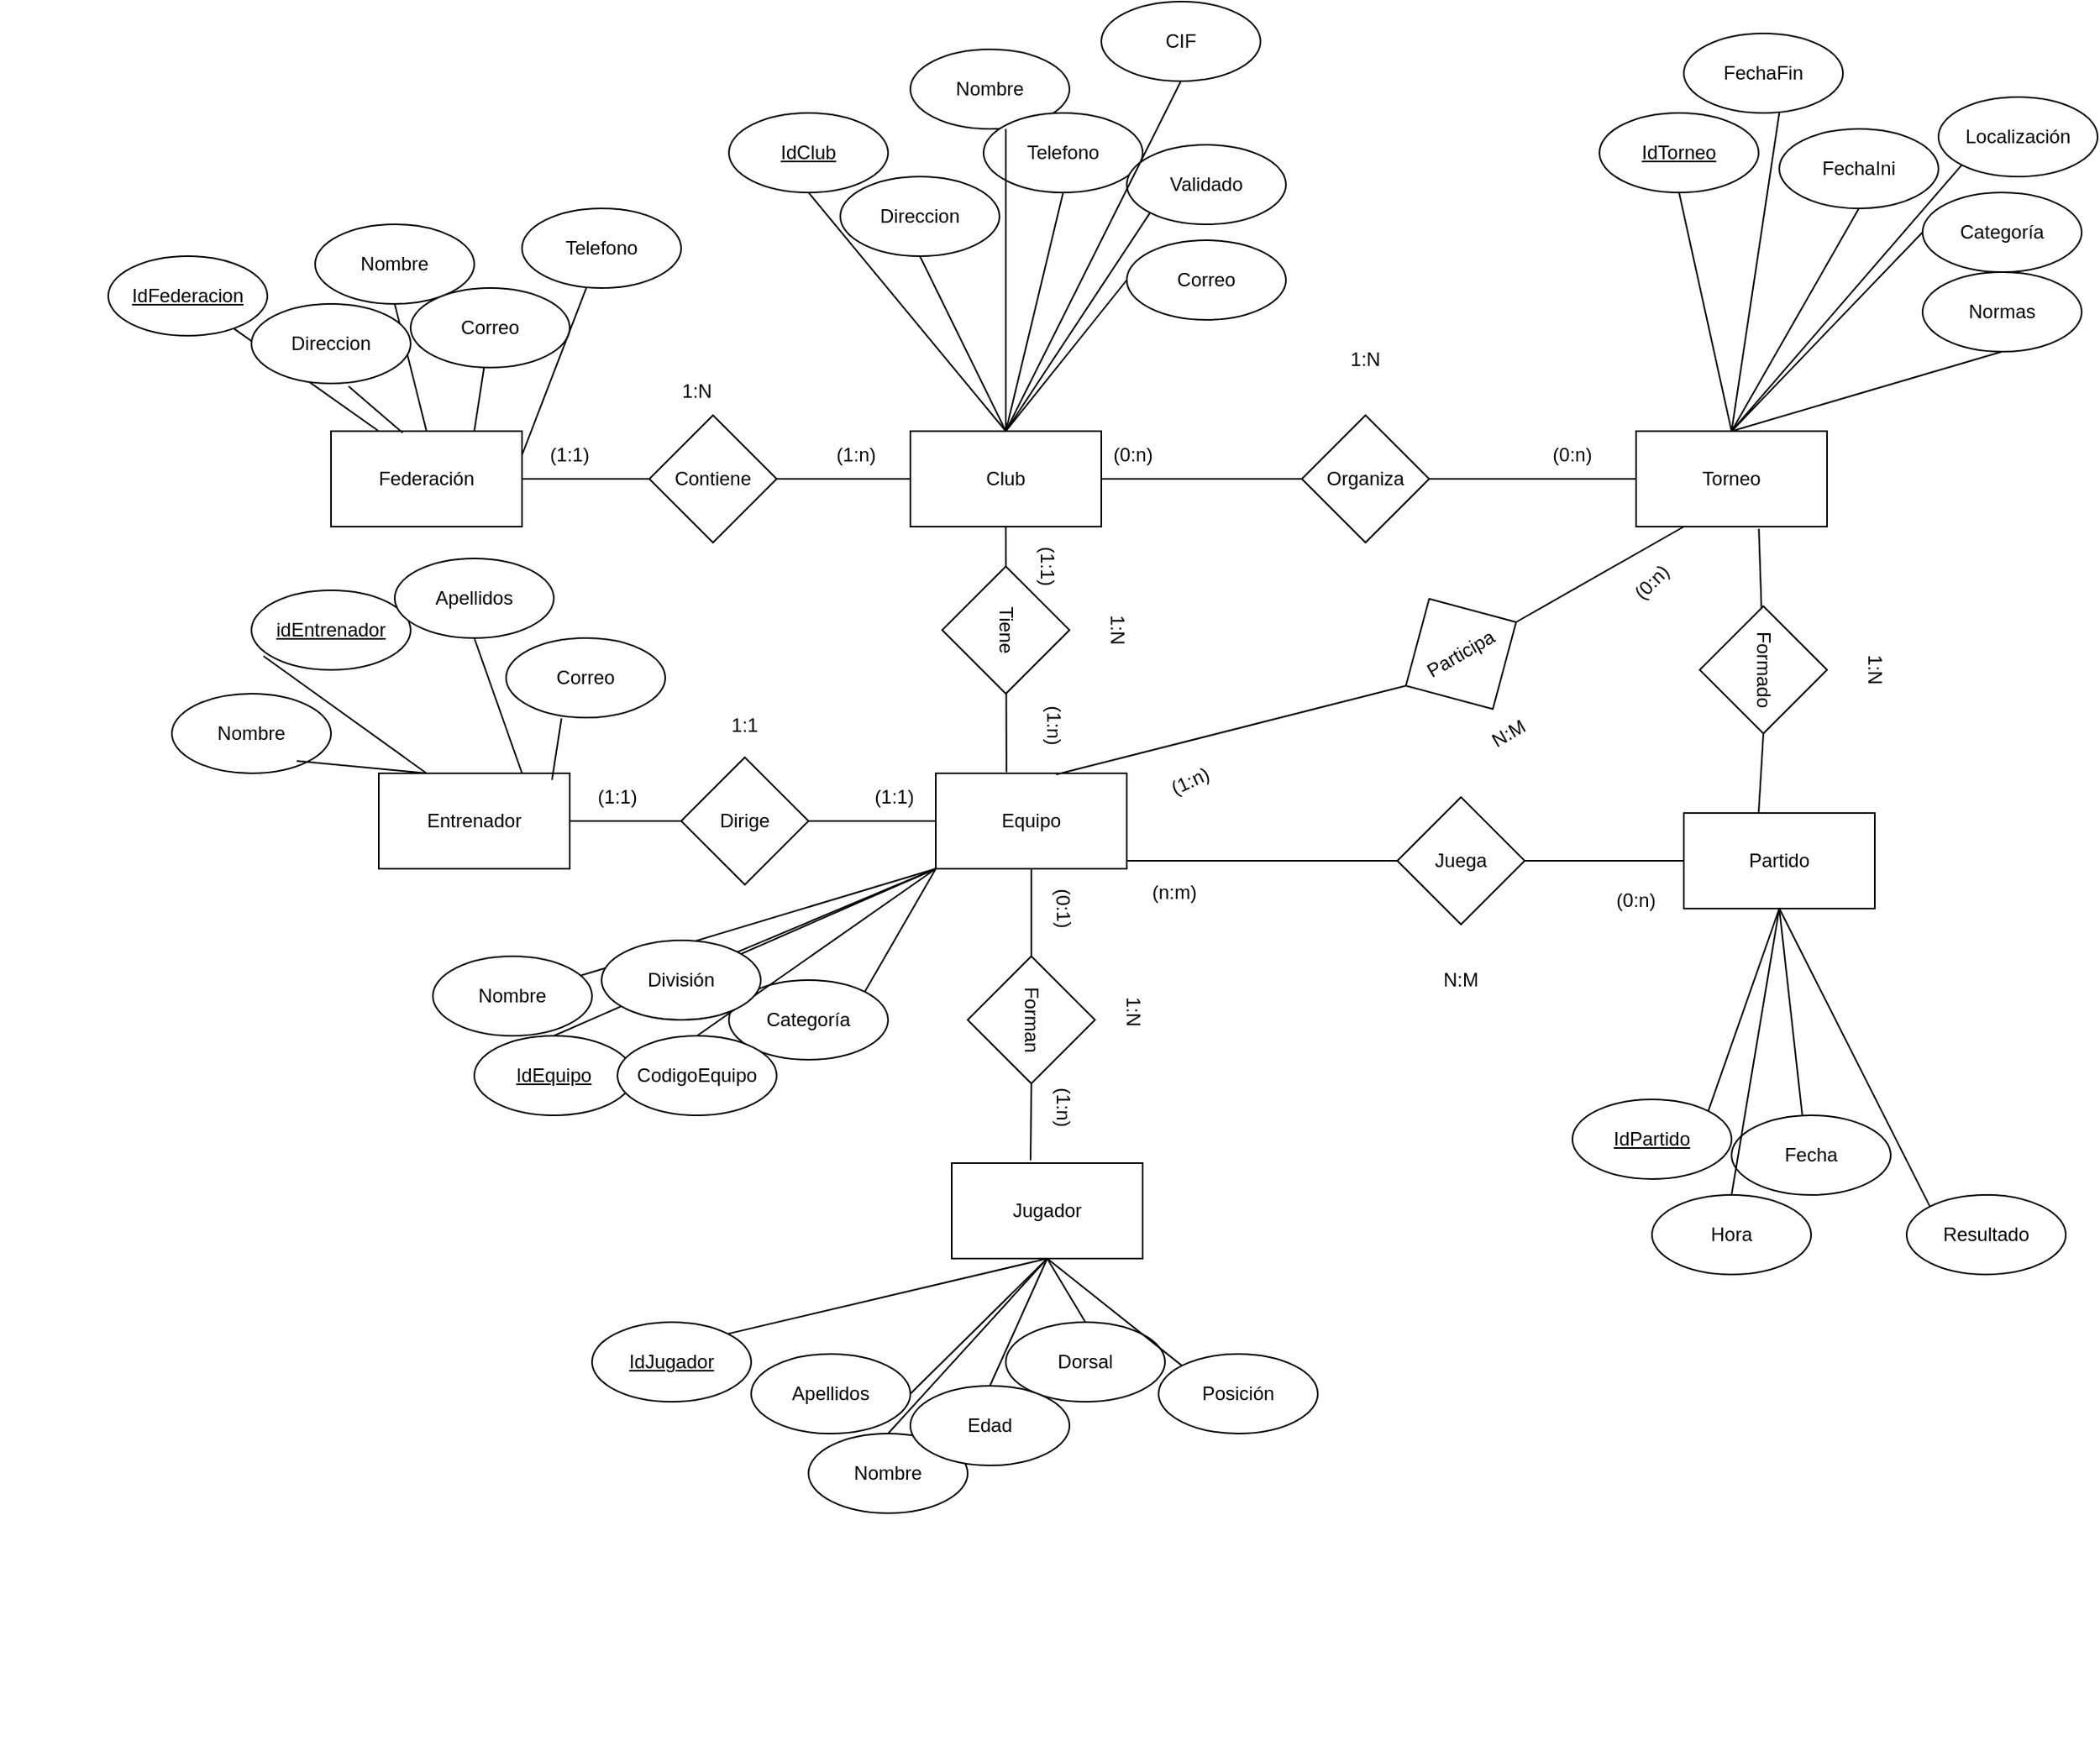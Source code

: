 <mxfile version="28.2.7">
  <diagram name="Página-1" id="42-V9xi4SYNsx4r_9grk">
    <mxGraphModel dx="2657" dy="1922" grid="1" gridSize="10" guides="1" tooltips="1" connect="1" arrows="1" fold="1" page="1" pageScale="1" pageWidth="827" pageHeight="1169" math="0" shadow="0">
      <root>
        <mxCell id="0" />
        <mxCell id="1" parent="0" />
        <mxCell id="3J5FbJV3vqm6lLi7jXm8-5" value="Club" style="rounded=0;whiteSpace=wrap;html=1;" parent="1" vertex="1">
          <mxGeometry x="294" y="30" width="120" height="60" as="geometry" />
        </mxCell>
        <mxCell id="3J5FbJV3vqm6lLi7jXm8-6" value="Torneo" style="rounded=0;whiteSpace=wrap;html=1;" parent="1" vertex="1">
          <mxGeometry x="750" y="30" width="120" height="60" as="geometry" />
        </mxCell>
        <mxCell id="3J5FbJV3vqm6lLi7jXm8-7" value="Federación" style="rounded=0;whiteSpace=wrap;html=1;" parent="1" vertex="1">
          <mxGeometry x="-70" y="30" width="120" height="60" as="geometry" />
        </mxCell>
        <mxCell id="3J5FbJV3vqm6lLi7jXm8-9" value="" style="endArrow=none;html=1;rounded=0;entryX=0.5;entryY=1;entryDx=0;entryDy=0;exitX=0.5;exitY=0;exitDx=0;exitDy=0;" parent="1" source="3J5FbJV3vqm6lLi7jXm8-6" target="3J5FbJV3vqm6lLi7jXm8-10" edge="1">
          <mxGeometry width="50" height="50" relative="1" as="geometry">
            <mxPoint x="280" y="340" as="sourcePoint" />
            <mxPoint x="270" y="240" as="targetPoint" />
          </mxGeometry>
        </mxCell>
        <mxCell id="3J5FbJV3vqm6lLi7jXm8-10" value="Normas" style="ellipse;whiteSpace=wrap;html=1;" parent="1" vertex="1">
          <mxGeometry x="930" y="-70" width="100" height="50" as="geometry" />
        </mxCell>
        <mxCell id="3J5FbJV3vqm6lLi7jXm8-11" value="" style="endArrow=none;html=1;rounded=0;entryX=0.5;entryY=1;entryDx=0;entryDy=0;exitX=0.5;exitY=0;exitDx=0;exitDy=0;" parent="1" source="3J5FbJV3vqm6lLi7jXm8-6" target="3J5FbJV3vqm6lLi7jXm8-12" edge="1">
          <mxGeometry width="50" height="50" relative="1" as="geometry">
            <mxPoint x="730" y="30" as="sourcePoint" />
            <mxPoint x="380" y="250" as="targetPoint" />
          </mxGeometry>
        </mxCell>
        <mxCell id="3J5FbJV3vqm6lLi7jXm8-12" value="FechaIni" style="ellipse;whiteSpace=wrap;html=1;" parent="1" vertex="1">
          <mxGeometry x="840" y="-160" width="100" height="50" as="geometry" />
        </mxCell>
        <mxCell id="3J5FbJV3vqm6lLi7jXm8-15" value="" style="endArrow=none;html=1;rounded=0;exitX=0.5;exitY=0;exitDx=0;exitDy=0;entryX=0;entryY=1;entryDx=0;entryDy=0;" parent="1" source="3J5FbJV3vqm6lLi7jXm8-6" target="3J5FbJV3vqm6lLi7jXm8-16" edge="1">
          <mxGeometry width="50" height="50" relative="1" as="geometry">
            <mxPoint x="340" y="360" as="sourcePoint" />
            <mxPoint x="450" y="280" as="targetPoint" />
          </mxGeometry>
        </mxCell>
        <mxCell id="NyAmRuKAntcfQHbQOcb_-1" value="" style="endArrow=none;html=1;rounded=0;exitX=0.5;exitY=0;exitDx=0;exitDy=0;entryX=0.5;entryY=1;entryDx=0;entryDy=0;" parent="1" source="3J5FbJV3vqm6lLi7jXm8-6" target="NyAmRuKAntcfQHbQOcb_-2" edge="1">
          <mxGeometry width="50" height="50" relative="1" as="geometry">
            <mxPoint x="270" y="360" as="sourcePoint" />
            <mxPoint x="210" y="200" as="targetPoint" />
          </mxGeometry>
        </mxCell>
        <mxCell id="NyAmRuKAntcfQHbQOcb_-2" value="&lt;u&gt;IdTorneo&lt;/u&gt;" style="ellipse;whiteSpace=wrap;html=1;" parent="1" vertex="1">
          <mxGeometry x="727" y="-170" width="100" height="50" as="geometry" />
        </mxCell>
        <mxCell id="NyAmRuKAntcfQHbQOcb_-3" value="&lt;u&gt;IdFederacion&lt;/u&gt;" style="ellipse;whiteSpace=wrap;html=1;" parent="1" vertex="1">
          <mxGeometry x="-210" y="-80" width="100" height="50" as="geometry" />
        </mxCell>
        <mxCell id="NyAmRuKAntcfQHbQOcb_-4" value="" style="endArrow=none;html=1;rounded=0;entryX=0.25;entryY=0;entryDx=0;entryDy=0;" parent="1" source="NyAmRuKAntcfQHbQOcb_-3" target="3J5FbJV3vqm6lLi7jXm8-7" edge="1">
          <mxGeometry width="50" height="50" relative="1" as="geometry">
            <mxPoint x="480" y="57" as="sourcePoint" />
            <mxPoint x="547" y="20" as="targetPoint" />
          </mxGeometry>
        </mxCell>
        <mxCell id="NyAmRuKAntcfQHbQOcb_-5" value="" style="endArrow=none;html=1;rounded=0;exitX=0.5;exitY=0;exitDx=0;exitDy=0;entryX=0.5;entryY=1;entryDx=0;entryDy=0;" parent="1" source="3J5FbJV3vqm6lLi7jXm8-7" target="NyAmRuKAntcfQHbQOcb_-6" edge="1">
          <mxGeometry width="50" height="50" relative="1" as="geometry">
            <mxPoint x="580" y="40" as="sourcePoint" />
            <mxPoint x="640" y="-80" as="targetPoint" />
          </mxGeometry>
        </mxCell>
        <mxCell id="NyAmRuKAntcfQHbQOcb_-6" value="Nombre" style="ellipse;whiteSpace=wrap;html=1;" parent="1" vertex="1">
          <mxGeometry x="-80" y="-100" width="100" height="50" as="geometry" />
        </mxCell>
        <mxCell id="NyAmRuKAntcfQHbQOcb_-7" value="Correo" style="ellipse;whiteSpace=wrap;html=1;" parent="1" vertex="1">
          <mxGeometry x="-20" y="-60" width="100" height="50" as="geometry" />
        </mxCell>
        <mxCell id="NyAmRuKAntcfQHbQOcb_-8" value="Telefono" style="ellipse;whiteSpace=wrap;html=1;" parent="1" vertex="1">
          <mxGeometry x="50" y="-110" width="100" height="50" as="geometry" />
        </mxCell>
        <mxCell id="NyAmRuKAntcfQHbQOcb_-9" value="Direccion" style="ellipse;whiteSpace=wrap;html=1;" parent="1" vertex="1">
          <mxGeometry x="-120" y="-50" width="100" height="50" as="geometry" />
        </mxCell>
        <mxCell id="NyAmRuKAntcfQHbQOcb_-10" value="" style="endArrow=none;html=1;rounded=0;exitX=0.75;exitY=0;exitDx=0;exitDy=0;" parent="1" source="3J5FbJV3vqm6lLi7jXm8-7" target="NyAmRuKAntcfQHbQOcb_-7" edge="1">
          <mxGeometry width="50" height="50" relative="1" as="geometry">
            <mxPoint x="640" y="40" as="sourcePoint" />
            <mxPoint x="680" y="-100" as="targetPoint" />
          </mxGeometry>
        </mxCell>
        <mxCell id="NyAmRuKAntcfQHbQOcb_-11" value="" style="endArrow=none;html=1;rounded=0;exitX=0.375;exitY=0.017;exitDx=0;exitDy=0;entryX=0.61;entryY=1.036;entryDx=0;entryDy=0;exitPerimeter=0;entryPerimeter=0;" parent="1" source="3J5FbJV3vqm6lLi7jXm8-7" target="NyAmRuKAntcfQHbQOcb_-9" edge="1">
          <mxGeometry width="50" height="50" relative="1" as="geometry">
            <mxPoint x="640" y="170" as="sourcePoint" />
            <mxPoint x="680" y="30" as="targetPoint" />
          </mxGeometry>
        </mxCell>
        <mxCell id="NyAmRuKAntcfQHbQOcb_-12" value="" style="endArrow=none;html=1;rounded=0;exitX=1;exitY=0.25;exitDx=0;exitDy=0;" parent="1" source="3J5FbJV3vqm6lLi7jXm8-7" target="NyAmRuKAntcfQHbQOcb_-8" edge="1">
          <mxGeometry width="50" height="50" relative="1" as="geometry">
            <mxPoint x="770" y="270" as="sourcePoint" />
            <mxPoint x="810" y="130" as="targetPoint" />
          </mxGeometry>
        </mxCell>
        <mxCell id="NyAmRuKAntcfQHbQOcb_-14" value="&lt;u&gt;IdClub&lt;/u&gt;" style="ellipse;whiteSpace=wrap;html=1;" parent="1" vertex="1">
          <mxGeometry x="180" y="-170" width="100" height="50" as="geometry" />
        </mxCell>
        <mxCell id="NyAmRuKAntcfQHbQOcb_-15" value="Nombre" style="ellipse;whiteSpace=wrap;html=1;" parent="1" vertex="1">
          <mxGeometry x="294" y="-210" width="100" height="50" as="geometry" />
        </mxCell>
        <mxCell id="NyAmRuKAntcfQHbQOcb_-16" value="CIF" style="ellipse;whiteSpace=wrap;html=1;" parent="1" vertex="1">
          <mxGeometry x="414" y="-240" width="100" height="50" as="geometry" />
        </mxCell>
        <mxCell id="NyAmRuKAntcfQHbQOcb_-17" value="Direccion" style="ellipse;whiteSpace=wrap;html=1;" parent="1" vertex="1">
          <mxGeometry x="250" y="-130" width="100" height="50" as="geometry" />
        </mxCell>
        <mxCell id="NyAmRuKAntcfQHbQOcb_-18" value="Correo" style="ellipse;whiteSpace=wrap;html=1;" parent="1" vertex="1">
          <mxGeometry x="430" y="-90" width="100" height="50" as="geometry" />
        </mxCell>
        <mxCell id="NyAmRuKAntcfQHbQOcb_-19" value="Telefono" style="ellipse;whiteSpace=wrap;html=1;" parent="1" vertex="1">
          <mxGeometry x="340" y="-170" width="100" height="50" as="geometry" />
        </mxCell>
        <mxCell id="NyAmRuKAntcfQHbQOcb_-20" value="Validado" style="ellipse;whiteSpace=wrap;html=1;" parent="1" vertex="1">
          <mxGeometry x="430" y="-150" width="100" height="50" as="geometry" />
        </mxCell>
        <mxCell id="NyAmRuKAntcfQHbQOcb_-21" value="" style="endArrow=none;html=1;rounded=0;exitX=0.5;exitY=1;exitDx=0;exitDy=0;entryX=0.5;entryY=0;entryDx=0;entryDy=0;" parent="1" source="NyAmRuKAntcfQHbQOcb_-14" target="3J5FbJV3vqm6lLi7jXm8-5" edge="1">
          <mxGeometry width="50" height="50" relative="1" as="geometry">
            <mxPoint x="350" y="457" as="sourcePoint" />
            <mxPoint x="447" y="450" as="targetPoint" />
          </mxGeometry>
        </mxCell>
        <mxCell id="NyAmRuKAntcfQHbQOcb_-22" value="" style="endArrow=none;html=1;rounded=0;exitX=0.5;exitY=1;exitDx=0;exitDy=0;entryX=0.5;entryY=0;entryDx=0;entryDy=0;" parent="1" source="NyAmRuKAntcfQHbQOcb_-17" target="3J5FbJV3vqm6lLi7jXm8-5" edge="1">
          <mxGeometry width="50" height="50" relative="1" as="geometry">
            <mxPoint x="530" y="427" as="sourcePoint" />
            <mxPoint x="627" y="420" as="targetPoint" />
          </mxGeometry>
        </mxCell>
        <mxCell id="NyAmRuKAntcfQHbQOcb_-23" value="" style="endArrow=none;html=1;rounded=0;exitX=0.5;exitY=0;exitDx=0;exitDy=0;entryX=0.6;entryY=1;entryDx=0;entryDy=0;entryPerimeter=0;" parent="1" source="3J5FbJV3vqm6lLi7jXm8-5" target="NyAmRuKAntcfQHbQOcb_-15" edge="1">
          <mxGeometry width="50" height="50" relative="1" as="geometry">
            <mxPoint x="640" y="297" as="sourcePoint" />
            <mxPoint x="737" y="290" as="targetPoint" />
          </mxGeometry>
        </mxCell>
        <mxCell id="NyAmRuKAntcfQHbQOcb_-24" value="" style="endArrow=none;html=1;rounded=0;exitX=0.5;exitY=0;exitDx=0;exitDy=0;entryX=0.5;entryY=1;entryDx=0;entryDy=0;" parent="1" source="3J5FbJV3vqm6lLi7jXm8-5" target="NyAmRuKAntcfQHbQOcb_-19" edge="1">
          <mxGeometry width="50" height="50" relative="1" as="geometry">
            <mxPoint x="650" y="537" as="sourcePoint" />
            <mxPoint x="747" y="530" as="targetPoint" />
          </mxGeometry>
        </mxCell>
        <mxCell id="NyAmRuKAntcfQHbQOcb_-25" value="" style="endArrow=none;html=1;rounded=0;exitX=0.5;exitY=0;exitDx=0;exitDy=0;entryX=0;entryY=1;entryDx=0;entryDy=0;" parent="1" source="3J5FbJV3vqm6lLi7jXm8-5" target="NyAmRuKAntcfQHbQOcb_-20" edge="1">
          <mxGeometry width="50" height="50" relative="1" as="geometry">
            <mxPoint x="610" y="537" as="sourcePoint" />
            <mxPoint x="707" y="530" as="targetPoint" />
          </mxGeometry>
        </mxCell>
        <mxCell id="NyAmRuKAntcfQHbQOcb_-26" value="" style="endArrow=none;html=1;rounded=0;exitX=0.5;exitY=0;exitDx=0;exitDy=0;entryX=0;entryY=0.5;entryDx=0;entryDy=0;" parent="1" source="3J5FbJV3vqm6lLi7jXm8-5" target="NyAmRuKAntcfQHbQOcb_-18" edge="1">
          <mxGeometry width="50" height="50" relative="1" as="geometry">
            <mxPoint x="740" y="457" as="sourcePoint" />
            <mxPoint x="837" y="450" as="targetPoint" />
          </mxGeometry>
        </mxCell>
        <mxCell id="NyAmRuKAntcfQHbQOcb_-27" value="" style="endArrow=none;html=1;rounded=0;exitX=0.5;exitY=0;exitDx=0;exitDy=0;entryX=0.5;entryY=1;entryDx=0;entryDy=0;" parent="1" source="3J5FbJV3vqm6lLi7jXm8-5" target="NyAmRuKAntcfQHbQOcb_-16" edge="1">
          <mxGeometry width="50" height="50" relative="1" as="geometry">
            <mxPoint x="810" y="477" as="sourcePoint" />
            <mxPoint x="907" y="470" as="targetPoint" />
          </mxGeometry>
        </mxCell>
        <mxCell id="NyAmRuKAntcfQHbQOcb_-29" value="Entrenador" style="rounded=0;whiteSpace=wrap;html=1;" parent="1" vertex="1">
          <mxGeometry x="-40" y="245" width="120" height="60" as="geometry" />
        </mxCell>
        <mxCell id="NyAmRuKAntcfQHbQOcb_-30" value="&lt;u&gt;idEntrenador&lt;/u&gt;" style="ellipse;whiteSpace=wrap;html=1;" parent="1" vertex="1">
          <mxGeometry x="-120" y="130" width="100" height="50" as="geometry" />
        </mxCell>
        <mxCell id="NyAmRuKAntcfQHbQOcb_-31" value="Nombre" style="ellipse;whiteSpace=wrap;html=1;" parent="1" vertex="1">
          <mxGeometry x="-170" y="195" width="100" height="50" as="geometry" />
        </mxCell>
        <mxCell id="NyAmRuKAntcfQHbQOcb_-33" value="Apellidos" style="ellipse;whiteSpace=wrap;html=1;" parent="1" vertex="1">
          <mxGeometry x="-30" y="110" width="100" height="50" as="geometry" />
        </mxCell>
        <mxCell id="NyAmRuKAntcfQHbQOcb_-34" value="Correo" style="ellipse;whiteSpace=wrap;html=1;" parent="1" vertex="1">
          <mxGeometry x="40" y="160" width="100" height="50" as="geometry" />
        </mxCell>
        <mxCell id="NyAmRuKAntcfQHbQOcb_-35" value="" style="endArrow=none;html=1;rounded=0;exitX=0.25;exitY=0;exitDx=0;exitDy=0;entryX=0.076;entryY=0.828;entryDx=0;entryDy=0;entryPerimeter=0;" parent="1" source="NyAmRuKAntcfQHbQOcb_-29" target="NyAmRuKAntcfQHbQOcb_-30" edge="1">
          <mxGeometry width="50" height="50" relative="1" as="geometry">
            <mxPoint x="350" y="607" as="sourcePoint" />
            <mxPoint x="447" y="600" as="targetPoint" />
          </mxGeometry>
        </mxCell>
        <mxCell id="NyAmRuKAntcfQHbQOcb_-36" value="" style="endArrow=none;html=1;rounded=0;exitX=0.75;exitY=0;exitDx=0;exitDy=0;entryX=0.5;entryY=1;entryDx=0;entryDy=0;" parent="1" source="NyAmRuKAntcfQHbQOcb_-29" target="NyAmRuKAntcfQHbQOcb_-33" edge="1">
          <mxGeometry width="50" height="50" relative="1" as="geometry">
            <mxPoint x="340" y="557" as="sourcePoint" />
            <mxPoint x="437" y="550" as="targetPoint" />
          </mxGeometry>
        </mxCell>
        <mxCell id="NyAmRuKAntcfQHbQOcb_-37" value="" style="endArrow=none;html=1;rounded=0;exitX=0.907;exitY=0.07;exitDx=0;exitDy=0;exitPerimeter=0;entryX=0.348;entryY=1.012;entryDx=0;entryDy=0;entryPerimeter=0;" parent="1" source="NyAmRuKAntcfQHbQOcb_-29" target="NyAmRuKAntcfQHbQOcb_-34" edge="1">
          <mxGeometry width="50" height="50" relative="1" as="geometry">
            <mxPoint x="470" y="627" as="sourcePoint" />
            <mxPoint x="567" y="620" as="targetPoint" />
          </mxGeometry>
        </mxCell>
        <mxCell id="NyAmRuKAntcfQHbQOcb_-38" value="" style="endArrow=none;html=1;rounded=0;exitX=0.784;exitY=0.844;exitDx=0;exitDy=0;exitPerimeter=0;entryX=0.25;entryY=0;entryDx=0;entryDy=0;" parent="1" source="NyAmRuKAntcfQHbQOcb_-31" target="NyAmRuKAntcfQHbQOcb_-29" edge="1">
          <mxGeometry width="50" height="50" relative="1" as="geometry">
            <mxPoint x="80" y="687" as="sourcePoint" />
            <mxPoint x="177" y="680" as="targetPoint" />
          </mxGeometry>
        </mxCell>
        <mxCell id="NyAmRuKAntcfQHbQOcb_-39" value="Equipo" style="rounded=0;whiteSpace=wrap;html=1;" parent="1" vertex="1">
          <mxGeometry x="310" y="245" width="120" height="60" as="geometry" />
        </mxCell>
        <mxCell id="NyAmRuKAntcfQHbQOcb_-41" value="&lt;u&gt;IdEquipo&lt;/u&gt;" style="ellipse;whiteSpace=wrap;html=1;" parent="1" vertex="1">
          <mxGeometry x="20" y="410" width="100" height="50" as="geometry" />
        </mxCell>
        <mxCell id="NyAmRuKAntcfQHbQOcb_-43" value="Nombre" style="ellipse;whiteSpace=wrap;html=1;" parent="1" vertex="1">
          <mxGeometry x="-6" y="360" width="100" height="50" as="geometry" />
        </mxCell>
        <mxCell id="NyAmRuKAntcfQHbQOcb_-44" value="Categoría" style="ellipse;whiteSpace=wrap;html=1;" parent="1" vertex="1">
          <mxGeometry x="180" y="375" width="100" height="50" as="geometry" />
        </mxCell>
        <mxCell id="NyAmRuKAntcfQHbQOcb_-46" value="CodigoEquipo" style="ellipse;whiteSpace=wrap;html=1;" parent="1" vertex="1">
          <mxGeometry x="110" y="410" width="100" height="50" as="geometry" />
        </mxCell>
        <mxCell id="NyAmRuKAntcfQHbQOcb_-47" value="" style="endArrow=none;html=1;rounded=0;exitX=0.5;exitY=0;exitDx=0;exitDy=0;entryX=0;entryY=1;entryDx=0;entryDy=0;" parent="1" source="NyAmRuKAntcfQHbQOcb_-41" target="NyAmRuKAntcfQHbQOcb_-39" edge="1">
          <mxGeometry width="50" height="50" relative="1" as="geometry">
            <mxPoint x="620" y="480" as="sourcePoint" />
            <mxPoint x="682" y="557" as="targetPoint" />
          </mxGeometry>
        </mxCell>
        <mxCell id="NyAmRuKAntcfQHbQOcb_-49" value="" style="endArrow=none;html=1;rounded=0;entryX=0.5;entryY=0;entryDx=0;entryDy=0;exitX=0;exitY=1;exitDx=0;exitDy=0;" parent="1" source="NyAmRuKAntcfQHbQOcb_-39" target="NyAmRuKAntcfQHbQOcb_-46" edge="1">
          <mxGeometry width="50" height="50" relative="1" as="geometry">
            <mxPoint x="660" y="240" as="sourcePoint" />
            <mxPoint x="792" y="647" as="targetPoint" />
          </mxGeometry>
        </mxCell>
        <mxCell id="NyAmRuKAntcfQHbQOcb_-50" value="" style="endArrow=none;html=1;rounded=0;exitX=0;exitY=1;exitDx=0;exitDy=0;entryX=1;entryY=0;entryDx=0;entryDy=0;" parent="1" source="NyAmRuKAntcfQHbQOcb_-39" target="NyAmRuKAntcfQHbQOcb_-45" edge="1">
          <mxGeometry width="50" height="50" relative="1" as="geometry">
            <mxPoint x="740" y="620" as="sourcePoint" />
            <mxPoint x="802" y="697" as="targetPoint" />
          </mxGeometry>
        </mxCell>
        <mxCell id="NyAmRuKAntcfQHbQOcb_-53" value="Categoría" style="ellipse;whiteSpace=wrap;html=1;" parent="1" vertex="1">
          <mxGeometry x="930" y="-120" width="100" height="50" as="geometry" />
        </mxCell>
        <mxCell id="NyAmRuKAntcfQHbQOcb_-54" value="" style="endArrow=none;html=1;rounded=0;entryX=0.5;entryY=0;entryDx=0;entryDy=0;exitX=0;exitY=0.5;exitDx=0;exitDy=0;" parent="1" source="NyAmRuKAntcfQHbQOcb_-53" target="3J5FbJV3vqm6lLi7jXm8-6" edge="1">
          <mxGeometry width="50" height="50" relative="1" as="geometry">
            <mxPoint x="940" y="-100" as="sourcePoint" />
            <mxPoint x="10" y="340" as="targetPoint" />
          </mxGeometry>
        </mxCell>
        <mxCell id="NyAmRuKAntcfQHbQOcb_-55" value="Partido" style="rounded=0;whiteSpace=wrap;html=1;" parent="1" vertex="1">
          <mxGeometry x="780" y="270" width="120" height="60" as="geometry" />
        </mxCell>
        <mxCell id="NyAmRuKAntcfQHbQOcb_-56" value="Jugador" style="rounded=0;whiteSpace=wrap;html=1;" parent="1" vertex="1">
          <mxGeometry x="320" y="490" width="120" height="60" as="geometry" />
        </mxCell>
        <mxCell id="NyAmRuKAntcfQHbQOcb_-58" value="Nombre" style="ellipse;whiteSpace=wrap;html=1;" parent="1" vertex="1">
          <mxGeometry x="230" y="660" width="100" height="50" as="geometry" />
        </mxCell>
        <mxCell id="NyAmRuKAntcfQHbQOcb_-59" value="Apellidos" style="ellipse;whiteSpace=wrap;html=1;" parent="1" vertex="1">
          <mxGeometry x="194" y="610" width="100" height="50" as="geometry" />
        </mxCell>
        <mxCell id="NyAmRuKAntcfQHbQOcb_-60" value="Dorsal" style="ellipse;whiteSpace=wrap;html=1;" parent="1" vertex="1">
          <mxGeometry x="354" y="590" width="100" height="50" as="geometry" />
        </mxCell>
        <mxCell id="NyAmRuKAntcfQHbQOcb_-61" value="Posición" style="ellipse;whiteSpace=wrap;html=1;" parent="1" vertex="1">
          <mxGeometry x="450" y="610" width="100" height="50" as="geometry" />
        </mxCell>
        <mxCell id="NyAmRuKAntcfQHbQOcb_-62" value="&lt;u&gt;IdJugador&lt;/u&gt;" style="ellipse;whiteSpace=wrap;html=1;" parent="1" vertex="1">
          <mxGeometry x="94" y="590" width="100" height="50" as="geometry" />
        </mxCell>
        <mxCell id="NyAmRuKAntcfQHbQOcb_-63" value="Edad" style="ellipse;whiteSpace=wrap;html=1;" parent="1" vertex="1">
          <mxGeometry x="294" y="630" width="100" height="50" as="geometry" />
        </mxCell>
        <mxCell id="NyAmRuKAntcfQHbQOcb_-64" value="" style="endArrow=none;html=1;rounded=0;exitX=0.5;exitY=0;exitDx=0;exitDy=0;entryX=0.5;entryY=1;entryDx=0;entryDy=0;" parent="1" source="NyAmRuKAntcfQHbQOcb_-60" target="NyAmRuKAntcfQHbQOcb_-56" edge="1">
          <mxGeometry width="50" height="50" relative="1" as="geometry">
            <mxPoint x="-10" y="450" as="sourcePoint" />
            <mxPoint x="-160" y="630" as="targetPoint" />
          </mxGeometry>
        </mxCell>
        <mxCell id="NyAmRuKAntcfQHbQOcb_-65" value="" style="endArrow=none;html=1;rounded=0;exitX=0;exitY=0;exitDx=0;exitDy=0;entryX=0.5;entryY=1;entryDx=0;entryDy=0;" parent="1" source="NyAmRuKAntcfQHbQOcb_-61" target="NyAmRuKAntcfQHbQOcb_-56" edge="1">
          <mxGeometry width="50" height="50" relative="1" as="geometry">
            <mxPoint x="10" y="690" as="sourcePoint" />
            <mxPoint x="-100" y="620" as="targetPoint" />
          </mxGeometry>
        </mxCell>
        <mxCell id="NyAmRuKAntcfQHbQOcb_-66" value="" style="endArrow=none;html=1;rounded=0;exitX=0.5;exitY=0;exitDx=0;exitDy=0;" parent="1" source="NyAmRuKAntcfQHbQOcb_-58" edge="1">
          <mxGeometry width="50" height="50" relative="1" as="geometry">
            <mxPoint x="50" y="710" as="sourcePoint" />
            <mxPoint x="380" y="550" as="targetPoint" />
          </mxGeometry>
        </mxCell>
        <mxCell id="NyAmRuKAntcfQHbQOcb_-70" value="" style="endArrow=none;html=1;rounded=0;exitX=1;exitY=0.5;exitDx=0;exitDy=0;" parent="1" source="NyAmRuKAntcfQHbQOcb_-59" edge="1">
          <mxGeometry width="50" height="50" relative="1" as="geometry">
            <mxPoint x="10" y="710" as="sourcePoint" />
            <mxPoint x="380" y="550" as="targetPoint" />
          </mxGeometry>
        </mxCell>
        <mxCell id="NyAmRuKAntcfQHbQOcb_-71" value="" style="endArrow=none;html=1;rounded=0;exitX=1;exitY=0;exitDx=0;exitDy=0;entryX=0.5;entryY=1;entryDx=0;entryDy=0;" parent="1" source="NyAmRuKAntcfQHbQOcb_-62" target="NyAmRuKAntcfQHbQOcb_-56" edge="1">
          <mxGeometry width="50" height="50" relative="1" as="geometry">
            <mxPoint x="70" y="730" as="sourcePoint" />
            <mxPoint x="-40" y="660" as="targetPoint" />
          </mxGeometry>
        </mxCell>
        <mxCell id="NyAmRuKAntcfQHbQOcb_-72" value="" style="endArrow=none;html=1;rounded=0;exitX=0.5;exitY=1;exitDx=0;exitDy=0;entryX=0.5;entryY=0;entryDx=0;entryDy=0;" parent="1" source="NyAmRuKAntcfQHbQOcb_-56" target="NyAmRuKAntcfQHbQOcb_-63" edge="1">
          <mxGeometry width="50" height="50" relative="1" as="geometry">
            <mxPoint x="-330" y="480" as="sourcePoint" />
            <mxPoint x="-440" y="410" as="targetPoint" />
          </mxGeometry>
        </mxCell>
        <mxCell id="MXZDYFPnPLO7YS_QE3Bd-1" value="&lt;u&gt;IdPartido&lt;/u&gt;" style="ellipse;whiteSpace=wrap;html=1;" parent="1" vertex="1">
          <mxGeometry x="710" y="450" width="100" height="50" as="geometry" />
        </mxCell>
        <mxCell id="MXZDYFPnPLO7YS_QE3Bd-3" value="" style="endArrow=none;html=1;rounded=0;exitX=0.5;exitY=1;exitDx=0;exitDy=0;entryX=1;entryY=0;entryDx=0;entryDy=0;" parent="1" source="NyAmRuKAntcfQHbQOcb_-55" target="MXZDYFPnPLO7YS_QE3Bd-1" edge="1">
          <mxGeometry width="50" height="50" relative="1" as="geometry">
            <mxPoint x="-220" y="310" as="sourcePoint" />
            <mxPoint x="-330" y="240" as="targetPoint" />
          </mxGeometry>
        </mxCell>
        <mxCell id="MXZDYFPnPLO7YS_QE3Bd-4" value="" style="endArrow=none;html=1;rounded=0;entryX=0.5;entryY=1;entryDx=0;entryDy=0;exitX=0.5;exitY=1;exitDx=0;exitDy=0;" parent="1" source="MXZDYFPnPLO7YS_QE3Bd-5" target="NyAmRuKAntcfQHbQOcb_-55" edge="1">
          <mxGeometry width="50" height="50" relative="1" as="geometry">
            <mxPoint x="-210" y="210" as="sourcePoint" />
            <mxPoint x="-190" y="220" as="targetPoint" />
          </mxGeometry>
        </mxCell>
        <mxCell id="MXZDYFPnPLO7YS_QE3Bd-5" value="Fecha" style="ellipse;whiteSpace=wrap;html=1;" parent="1" vertex="1">
          <mxGeometry x="810" y="460" width="100" height="50" as="geometry" />
        </mxCell>
        <mxCell id="MXZDYFPnPLO7YS_QE3Bd-6" value="Hora" style="ellipse;whiteSpace=wrap;html=1;" parent="1" vertex="1">
          <mxGeometry x="760" y="510" width="100" height="50" as="geometry" />
        </mxCell>
        <mxCell id="MXZDYFPnPLO7YS_QE3Bd-7" value="Resultado" style="ellipse;whiteSpace=wrap;html=1;" parent="1" vertex="1">
          <mxGeometry x="920" y="510" width="100" height="50" as="geometry" />
        </mxCell>
        <mxCell id="MXZDYFPnPLO7YS_QE3Bd-8" value="" style="endArrow=none;html=1;rounded=0;exitX=0.5;exitY=1;exitDx=0;exitDy=0;entryX=0;entryY=0;entryDx=0;entryDy=0;" parent="1" source="NyAmRuKAntcfQHbQOcb_-55" target="MXZDYFPnPLO7YS_QE3Bd-7" edge="1">
          <mxGeometry width="50" height="50" relative="1" as="geometry">
            <mxPoint x="-275" y="310" as="sourcePoint" />
            <mxPoint x="-370" y="223" as="targetPoint" />
          </mxGeometry>
        </mxCell>
        <mxCell id="MXZDYFPnPLO7YS_QE3Bd-9" value="" style="endArrow=none;html=1;rounded=0;exitX=0.5;exitY=0;exitDx=0;exitDy=0;entryX=0.5;entryY=1;entryDx=0;entryDy=0;" parent="1" source="MXZDYFPnPLO7YS_QE3Bd-6" target="NyAmRuKAntcfQHbQOcb_-55" edge="1">
          <mxGeometry width="50" height="50" relative="1" as="geometry">
            <mxPoint x="85" y="350" as="sourcePoint" />
            <mxPoint x="-120" y="260" as="targetPoint" />
          </mxGeometry>
        </mxCell>
        <mxCell id="MXZDYFPnPLO7YS_QE3Bd-22" style="edgeStyle=orthogonalEdgeStyle;rounded=0;orthogonalLoop=1;jettySize=auto;html=1;exitX=0.5;exitY=1;exitDx=0;exitDy=0;" parent="1" edge="1">
          <mxGeometry relative="1" as="geometry">
            <mxPoint x="-270" y="850" as="sourcePoint" />
            <mxPoint x="-270" y="850" as="targetPoint" />
          </mxGeometry>
        </mxCell>
        <mxCell id="MXZDYFPnPLO7YS_QE3Bd-24" value="" style="endArrow=none;html=1;rounded=0;exitX=1;exitY=0.5;exitDx=0;exitDy=0;entryX=0;entryY=0.5;entryDx=0;entryDy=0;" parent="1" source="MXZDYFPnPLO7YS_QE3Bd-25" target="3J5FbJV3vqm6lLi7jXm8-5" edge="1">
          <mxGeometry width="50" height="50" relative="1" as="geometry">
            <mxPoint x="410" y="260" as="sourcePoint" />
            <mxPoint x="460" y="210" as="targetPoint" />
          </mxGeometry>
        </mxCell>
        <mxCell id="MXZDYFPnPLO7YS_QE3Bd-26" value="" style="endArrow=none;html=1;rounded=0;exitX=1;exitY=0.5;exitDx=0;exitDy=0;entryX=0;entryY=0.5;entryDx=0;entryDy=0;" parent="1" source="3J5FbJV3vqm6lLi7jXm8-7" target="MXZDYFPnPLO7YS_QE3Bd-25" edge="1">
          <mxGeometry width="50" height="50" relative="1" as="geometry">
            <mxPoint x="50" y="60" as="sourcePoint" />
            <mxPoint x="294" y="60" as="targetPoint" />
          </mxGeometry>
        </mxCell>
        <mxCell id="MXZDYFPnPLO7YS_QE3Bd-25" value="Contiene" style="rhombus;whiteSpace=wrap;html=1;" parent="1" vertex="1">
          <mxGeometry x="130" y="20" width="80" height="80" as="geometry" />
        </mxCell>
        <mxCell id="MXZDYFPnPLO7YS_QE3Bd-27" value="1:N" style="text;html=1;whiteSpace=wrap;strokeColor=none;fillColor=none;align=center;verticalAlign=middle;rounded=0;" parent="1" vertex="1">
          <mxGeometry x="130" y="-10" width="60" height="30" as="geometry" />
        </mxCell>
        <mxCell id="MXZDYFPnPLO7YS_QE3Bd-28" value="" style="endArrow=none;html=1;rounded=0;exitX=0.5;exitY=0;exitDx=0;exitDy=0;entryX=0.6;entryY=1;entryDx=0;entryDy=0;entryPerimeter=0;" parent="1" source="3J5FbJV3vqm6lLi7jXm8-6" target="3J5FbJV3vqm6lLi7jXm8-14" edge="1">
          <mxGeometry width="50" height="50" relative="1" as="geometry">
            <mxPoint x="-140" y="420" as="sourcePoint" />
            <mxPoint y="290" as="targetPoint" />
          </mxGeometry>
        </mxCell>
        <mxCell id="3J5FbJV3vqm6lLi7jXm8-14" value="FechaFin" style="ellipse;whiteSpace=wrap;html=1;" parent="1" vertex="1">
          <mxGeometry x="780" y="-220" width="100" height="50" as="geometry" />
        </mxCell>
        <mxCell id="MXZDYFPnPLO7YS_QE3Bd-38" value="" style="endArrow=none;html=1;rounded=0;entryX=0;entryY=1;entryDx=0;entryDy=0;" parent="1" source="NyAmRuKAntcfQHbQOcb_-43" target="NyAmRuKAntcfQHbQOcb_-39" edge="1">
          <mxGeometry width="50" height="50" relative="1" as="geometry">
            <mxPoint x="827" y="227" as="sourcePoint" />
            <mxPoint x="430" y="245" as="targetPoint" />
          </mxGeometry>
        </mxCell>
        <mxCell id="NyAmRuKAntcfQHbQOcb_-45" value="División" style="ellipse;whiteSpace=wrap;html=1;" parent="1" vertex="1">
          <mxGeometry x="100" y="350" width="100" height="50" as="geometry" />
        </mxCell>
        <mxCell id="MXZDYFPnPLO7YS_QE3Bd-39" value="" style="endArrow=none;html=1;rounded=0;entryX=0.5;entryY=1;entryDx=0;entryDy=0;exitX=0.37;exitY=-0.013;exitDx=0;exitDy=0;exitPerimeter=0;" parent="1" source="NyAmRuKAntcfQHbQOcb_-39" target="3J5FbJV3vqm6lLi7jXm8-5" edge="1">
          <mxGeometry width="50" height="50" relative="1" as="geometry">
            <mxPoint x="410" y="160" as="sourcePoint" />
            <mxPoint x="460" y="110" as="targetPoint" />
          </mxGeometry>
        </mxCell>
        <mxCell id="MXZDYFPnPLO7YS_QE3Bd-40" value="Tiene" style="rhombus;whiteSpace=wrap;html=1;rotation=90;" parent="1" vertex="1">
          <mxGeometry x="314" y="115" width="80" height="80" as="geometry" />
        </mxCell>
        <mxCell id="MXZDYFPnPLO7YS_QE3Bd-41" value="1:N" style="text;html=1;whiteSpace=wrap;strokeColor=none;fillColor=none;align=center;verticalAlign=middle;rounded=0;rotation=90;" parent="1" vertex="1">
          <mxGeometry x="394" y="140" width="60" height="30" as="geometry" />
        </mxCell>
        <mxCell id="MXZDYFPnPLO7YS_QE3Bd-44" value="" style="endArrow=none;html=1;rounded=0;exitX=1;exitY=0.5;exitDx=0;exitDy=0;entryX=0;entryY=0.5;entryDx=0;entryDy=0;" parent="1" source="MXZDYFPnPLO7YS_QE3Bd-46" target="NyAmRuKAntcfQHbQOcb_-39" edge="1">
          <mxGeometry width="50" height="50" relative="1" as="geometry">
            <mxPoint x="410" y="260" as="sourcePoint" />
            <mxPoint x="460" y="210" as="targetPoint" />
          </mxGeometry>
        </mxCell>
        <mxCell id="MXZDYFPnPLO7YS_QE3Bd-45" value="1:1" style="text;html=1;whiteSpace=wrap;strokeColor=none;fillColor=none;align=center;verticalAlign=middle;rounded=0;" parent="1" vertex="1">
          <mxGeometry x="160" y="200" width="60" height="30" as="geometry" />
        </mxCell>
        <mxCell id="MXZDYFPnPLO7YS_QE3Bd-49" value="" style="endArrow=none;html=1;rounded=0;exitX=1;exitY=0.5;exitDx=0;exitDy=0;entryX=0;entryY=0.5;entryDx=0;entryDy=0;" parent="1" source="NyAmRuKAntcfQHbQOcb_-29" target="MXZDYFPnPLO7YS_QE3Bd-46" edge="1">
          <mxGeometry width="50" height="50" relative="1" as="geometry">
            <mxPoint x="80" y="275" as="sourcePoint" />
            <mxPoint x="310" y="275" as="targetPoint" />
          </mxGeometry>
        </mxCell>
        <mxCell id="MXZDYFPnPLO7YS_QE3Bd-46" value="Dirige" style="rhombus;whiteSpace=wrap;html=1;rotation=0;" parent="1" vertex="1">
          <mxGeometry x="150" y="235" width="80" height="80" as="geometry" />
        </mxCell>
        <mxCell id="MXZDYFPnPLO7YS_QE3Bd-52" value="" style="endArrow=none;html=1;rounded=0;entryX=0.5;entryY=1;entryDx=0;entryDy=0;exitX=0;exitY=0.5;exitDx=0;exitDy=0;" parent="1" source="MXZDYFPnPLO7YS_QE3Bd-53" target="NyAmRuKAntcfQHbQOcb_-39" edge="1">
          <mxGeometry width="50" height="50" relative="1" as="geometry">
            <mxPoint x="319" y="355" as="sourcePoint" />
            <mxPoint x="369" y="305" as="targetPoint" />
          </mxGeometry>
        </mxCell>
        <mxCell id="MXZDYFPnPLO7YS_QE3Bd-54" value="" style="endArrow=none;html=1;rounded=0;entryX=1;entryY=0.5;entryDx=0;entryDy=0;exitX=0.413;exitY=-0.03;exitDx=0;exitDy=0;exitPerimeter=0;" parent="1" source="NyAmRuKAntcfQHbQOcb_-56" target="MXZDYFPnPLO7YS_QE3Bd-53" edge="1">
          <mxGeometry width="50" height="50" relative="1" as="geometry">
            <mxPoint x="370" y="488" as="sourcePoint" />
            <mxPoint x="370" y="305" as="targetPoint" />
          </mxGeometry>
        </mxCell>
        <mxCell id="MXZDYFPnPLO7YS_QE3Bd-53" value="Forman" style="rhombus;whiteSpace=wrap;html=1;rotation=90;" parent="1" vertex="1">
          <mxGeometry x="330" y="360" width="80" height="80" as="geometry" />
        </mxCell>
        <mxCell id="MXZDYFPnPLO7YS_QE3Bd-55" value="1:N" style="text;html=1;whiteSpace=wrap;strokeColor=none;fillColor=none;align=center;verticalAlign=middle;rounded=0;rotation=90;" parent="1" vertex="1">
          <mxGeometry x="404" y="380" width="60" height="30" as="geometry" />
        </mxCell>
        <mxCell id="3J5FbJV3vqm6lLi7jXm8-16" value="Localización" style="ellipse;whiteSpace=wrap;html=1;" parent="1" vertex="1">
          <mxGeometry x="940" y="-180" width="100" height="50" as="geometry" />
        </mxCell>
        <mxCell id="MXZDYFPnPLO7YS_QE3Bd-57" style="edgeStyle=orthogonalEdgeStyle;rounded=0;orthogonalLoop=1;jettySize=auto;html=1;exitX=0.5;exitY=1;exitDx=0;exitDy=0;" parent="1" source="3J5FbJV3vqm6lLi7jXm8-10" target="3J5FbJV3vqm6lLi7jXm8-10" edge="1">
          <mxGeometry relative="1" as="geometry" />
        </mxCell>
        <mxCell id="MXZDYFPnPLO7YS_QE3Bd-59" value="" style="endArrow=none;html=1;rounded=0;exitX=1;exitY=0.5;exitDx=0;exitDy=0;entryX=0;entryY=0.5;entryDx=0;entryDy=0;" parent="1" source="3J5FbJV3vqm6lLi7jXm8-5" target="3J5FbJV3vqm6lLi7jXm8-6" edge="1">
          <mxGeometry width="50" height="50" relative="1" as="geometry">
            <mxPoint x="420" y="10" as="sourcePoint" />
            <mxPoint x="470" y="-40" as="targetPoint" />
          </mxGeometry>
        </mxCell>
        <mxCell id="MXZDYFPnPLO7YS_QE3Bd-60" value="Organiza" style="rhombus;whiteSpace=wrap;html=1;" parent="1" vertex="1">
          <mxGeometry x="540" y="20" width="80" height="80" as="geometry" />
        </mxCell>
        <mxCell id="MXZDYFPnPLO7YS_QE3Bd-61" value="1:N" style="text;html=1;whiteSpace=wrap;strokeColor=none;fillColor=none;align=center;verticalAlign=middle;rounded=0;" parent="1" vertex="1">
          <mxGeometry x="550" y="-30" width="60" height="30" as="geometry" />
        </mxCell>
        <mxCell id="MXZDYFPnPLO7YS_QE3Bd-62" value="" style="endArrow=none;html=1;rounded=0;entryX=0.25;entryY=1;entryDx=0;entryDy=0;exitX=1;exitY=0.5;exitDx=0;exitDy=0;" parent="1" source="MXZDYFPnPLO7YS_QE3Bd-63" target="3J5FbJV3vqm6lLi7jXm8-6" edge="1">
          <mxGeometry width="50" height="50" relative="1" as="geometry">
            <mxPoint x="404" y="245" as="sourcePoint" />
            <mxPoint x="454" y="195" as="targetPoint" />
          </mxGeometry>
        </mxCell>
        <mxCell id="MXZDYFPnPLO7YS_QE3Bd-64" value="" style="endArrow=none;html=1;rounded=0;entryX=0;entryY=0.5;entryDx=0;entryDy=0;exitX=0.63;exitY=0.013;exitDx=0;exitDy=0;exitPerimeter=0;" parent="1" source="NyAmRuKAntcfQHbQOcb_-39" target="MXZDYFPnPLO7YS_QE3Bd-63" edge="1">
          <mxGeometry width="50" height="50" relative="1" as="geometry">
            <mxPoint x="386" y="246" as="sourcePoint" />
            <mxPoint x="780" y="90" as="targetPoint" />
          </mxGeometry>
        </mxCell>
        <mxCell id="MXZDYFPnPLO7YS_QE3Bd-63" value="Participa" style="rhombus;whiteSpace=wrap;html=1;rotation=-30;" parent="1" vertex="1">
          <mxGeometry x="600" y="130" width="80" height="80" as="geometry" />
        </mxCell>
        <mxCell id="MXZDYFPnPLO7YS_QE3Bd-65" value="N:M" style="text;html=1;whiteSpace=wrap;strokeColor=none;fillColor=none;align=center;verticalAlign=middle;rounded=0;rotation=-30;" parent="1" vertex="1">
          <mxGeometry x="640" y="205" width="60" height="30" as="geometry" />
        </mxCell>
        <mxCell id="MXZDYFPnPLO7YS_QE3Bd-67" value="" style="endArrow=none;html=1;rounded=0;entryX=0;entryY=1;entryDx=0;entryDy=0;exitX=1;exitY=0;exitDx=0;exitDy=0;" parent="1" source="NyAmRuKAntcfQHbQOcb_-44" target="NyAmRuKAntcfQHbQOcb_-39" edge="1">
          <mxGeometry width="50" height="50" relative="1" as="geometry">
            <mxPoint x="200" y="510" as="sourcePoint" />
            <mxPoint x="250" y="460" as="targetPoint" />
          </mxGeometry>
        </mxCell>
        <mxCell id="MXZDYFPnPLO7YS_QE3Bd-68" value="" style="endArrow=none;html=1;rounded=0;exitX=1;exitY=0.75;exitDx=0;exitDy=0;entryX=0;entryY=0.5;entryDx=0;entryDy=0;" parent="1" target="NyAmRuKAntcfQHbQOcb_-55" edge="1">
          <mxGeometry width="50" height="50" relative="1" as="geometry">
            <mxPoint x="430" y="300" as="sourcePoint" />
            <mxPoint x="860.8" y="300" as="targetPoint" />
          </mxGeometry>
        </mxCell>
        <mxCell id="MXZDYFPnPLO7YS_QE3Bd-69" value="Juega" style="rhombus;whiteSpace=wrap;html=1;" parent="1" vertex="1">
          <mxGeometry x="600" y="260" width="80" height="80" as="geometry" />
        </mxCell>
        <mxCell id="MXZDYFPnPLO7YS_QE3Bd-70" value="N:M" style="text;html=1;whiteSpace=wrap;strokeColor=none;fillColor=none;align=center;verticalAlign=middle;rounded=0;" parent="1" vertex="1">
          <mxGeometry x="610" y="360" width="60" height="30" as="geometry" />
        </mxCell>
        <mxCell id="MXZDYFPnPLO7YS_QE3Bd-71" value="" style="endArrow=none;html=1;rounded=0;entryX=0.643;entryY=1.023;entryDx=0;entryDy=0;entryPerimeter=0;" parent="1" source="MXZDYFPnPLO7YS_QE3Bd-72" target="3J5FbJV3vqm6lLi7jXm8-6" edge="1">
          <mxGeometry width="50" height="50" relative="1" as="geometry">
            <mxPoint x="827" y="270" as="sourcePoint" />
            <mxPoint x="877" y="220" as="targetPoint" />
          </mxGeometry>
        </mxCell>
        <mxCell id="MXZDYFPnPLO7YS_QE3Bd-73" value="" style="endArrow=none;html=1;rounded=0;entryX=1;entryY=0.5;entryDx=0;entryDy=0;" parent="1" target="MXZDYFPnPLO7YS_QE3Bd-72" edge="1">
          <mxGeometry width="50" height="50" relative="1" as="geometry">
            <mxPoint x="827" y="270" as="sourcePoint" />
            <mxPoint x="827" y="91" as="targetPoint" />
          </mxGeometry>
        </mxCell>
        <mxCell id="MXZDYFPnPLO7YS_QE3Bd-72" value="Formado" style="rhombus;whiteSpace=wrap;html=1;rotation=90;" parent="1" vertex="1">
          <mxGeometry x="790" y="140" width="80" height="80" as="geometry" />
        </mxCell>
        <mxCell id="MXZDYFPnPLO7YS_QE3Bd-75" value="1:N" style="text;html=1;whiteSpace=wrap;strokeColor=none;fillColor=none;align=center;verticalAlign=middle;rounded=0;rotation=90;" parent="1" vertex="1">
          <mxGeometry x="870" y="165" width="60" height="30" as="geometry" />
        </mxCell>
        <mxCell id="MXZDYFPnPLO7YS_QE3Bd-76" value="(1:1)" style="text;html=1;whiteSpace=wrap;strokeColor=none;fillColor=none;align=center;verticalAlign=middle;rounded=0;" parent="1" vertex="1">
          <mxGeometry x="254" y="245" width="60" height="30" as="geometry" />
        </mxCell>
        <mxCell id="MXZDYFPnPLO7YS_QE3Bd-77" value="(1:1)" style="text;html=1;whiteSpace=wrap;strokeColor=none;fillColor=none;align=center;verticalAlign=middle;rounded=0;" parent="1" vertex="1">
          <mxGeometry x="80" y="245" width="60" height="30" as="geometry" />
        </mxCell>
        <mxCell id="MXZDYFPnPLO7YS_QE3Bd-78" value="(0:n)" style="text;html=1;whiteSpace=wrap;strokeColor=none;fillColor=none;align=center;verticalAlign=middle;rounded=0;" parent="1" vertex="1">
          <mxGeometry x="720" y="310" width="60" height="30" as="geometry" />
        </mxCell>
        <mxCell id="MXZDYFPnPLO7YS_QE3Bd-79" value="(1:n)" style="text;html=1;whiteSpace=wrap;strokeColor=none;fillColor=none;align=center;verticalAlign=middle;rounded=0;" parent="1" vertex="1">
          <mxGeometry x="230" y="30" width="60" height="30" as="geometry" />
        </mxCell>
        <mxCell id="MXZDYFPnPLO7YS_QE3Bd-80" value="(1:1)" style="text;html=1;whiteSpace=wrap;strokeColor=none;fillColor=none;align=center;verticalAlign=middle;rounded=0;" parent="1" vertex="1">
          <mxGeometry x="50" y="30" width="60" height="30" as="geometry" />
        </mxCell>
        <mxCell id="MXZDYFPnPLO7YS_QE3Bd-81" value="(n:m)" style="text;html=1;whiteSpace=wrap;strokeColor=none;fillColor=none;align=center;verticalAlign=middle;rounded=0;" parent="1" vertex="1">
          <mxGeometry x="430" y="305" width="60" height="30" as="geometry" />
        </mxCell>
        <mxCell id="MXZDYFPnPLO7YS_QE3Bd-82" value="(0:n)" style="text;html=1;whiteSpace=wrap;strokeColor=none;fillColor=none;align=center;verticalAlign=middle;rounded=0;rotation=-45;" parent="1" vertex="1">
          <mxGeometry x="730" y="110" width="60" height="30" as="geometry" />
        </mxCell>
        <mxCell id="MXZDYFPnPLO7YS_QE3Bd-83" value="(1:n)" style="text;html=1;whiteSpace=wrap;strokeColor=none;fillColor=none;align=center;verticalAlign=middle;rounded=0;rotation=-25;" parent="1" vertex="1">
          <mxGeometry x="440" y="235" width="60" height="30" as="geometry" />
        </mxCell>
        <mxCell id="MXZDYFPnPLO7YS_QE3Bd-84" value="(1:n)" style="text;html=1;whiteSpace=wrap;strokeColor=none;fillColor=none;align=center;verticalAlign=middle;rounded=0;rotation=90;" parent="1" vertex="1">
          <mxGeometry x="354" y="200" width="60" height="30" as="geometry" />
        </mxCell>
        <mxCell id="MXZDYFPnPLO7YS_QE3Bd-85" value="(1:1)" style="text;html=1;whiteSpace=wrap;strokeColor=none;fillColor=none;align=center;verticalAlign=middle;rounded=0;rotation=90;" parent="1" vertex="1">
          <mxGeometry x="350" y="100" width="60" height="30" as="geometry" />
        </mxCell>
        <mxCell id="MXZDYFPnPLO7YS_QE3Bd-86" value="(0:n)" style="text;html=1;whiteSpace=wrap;strokeColor=none;fillColor=none;align=center;verticalAlign=middle;rounded=0;" parent="1" vertex="1">
          <mxGeometry x="404" y="30" width="60" height="30" as="geometry" />
        </mxCell>
        <mxCell id="MXZDYFPnPLO7YS_QE3Bd-88" value="(0:n)" style="text;html=1;whiteSpace=wrap;strokeColor=none;fillColor=none;align=center;verticalAlign=middle;rounded=0;" parent="1" vertex="1">
          <mxGeometry x="680" y="30" width="60" height="30" as="geometry" />
        </mxCell>
        <mxCell id="MXZDYFPnPLO7YS_QE3Bd-89" value="(1:n)" style="text;html=1;whiteSpace=wrap;strokeColor=none;fillColor=none;align=center;verticalAlign=middle;rounded=0;rotation=90;" parent="1" vertex="1">
          <mxGeometry x="360" y="440" width="60" height="30" as="geometry" />
        </mxCell>
        <mxCell id="MXZDYFPnPLO7YS_QE3Bd-90" value="(0:1)" style="text;html=1;whiteSpace=wrap;strokeColor=none;fillColor=none;align=center;verticalAlign=middle;rounded=0;rotation=88;" parent="1" vertex="1">
          <mxGeometry x="360" y="315" width="60" height="30" as="geometry" />
        </mxCell>
      </root>
    </mxGraphModel>
  </diagram>
</mxfile>
